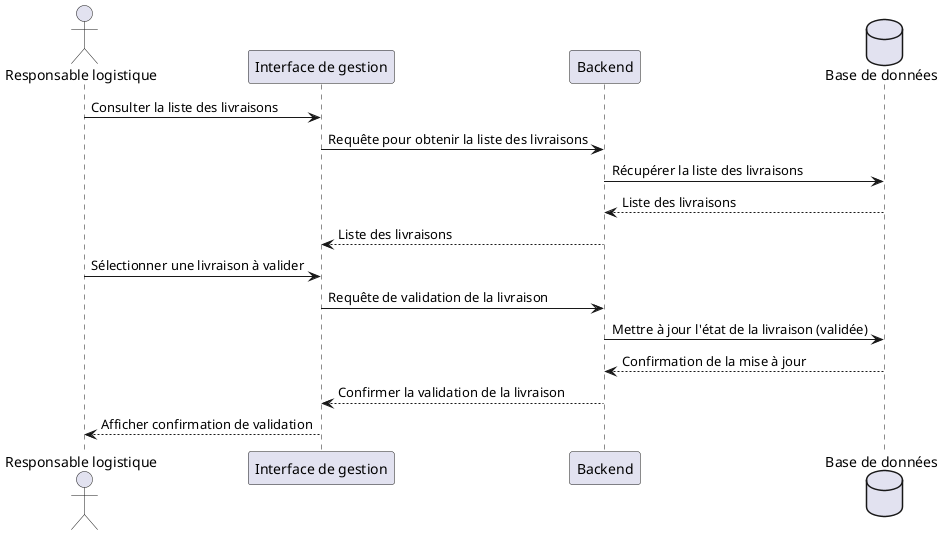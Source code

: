 @startuml
actor "Responsable logistique" as RL
participant "Interface de gestion" as UI
participant "Backend" as Backend
database "Base de données" as DB


RL -> UI : Consulter la liste des livraisons
UI -> Backend : Requête pour obtenir la liste des livraisons
Backend -> DB : Récupérer la liste des livraisons
DB --> Backend : Liste des livraisons
Backend --> UI : Liste des livraisons

RL -> UI : Sélectionner une livraison à valider
UI -> Backend : Requête de validation de la livraison
Backend -> DB : Mettre à jour l'état de la livraison (validée)
DB --> Backend : Confirmation de la mise à jour

Backend --> UI : Confirmer la validation de la livraison
UI --> RL : Afficher confirmation de validation
@enduml
